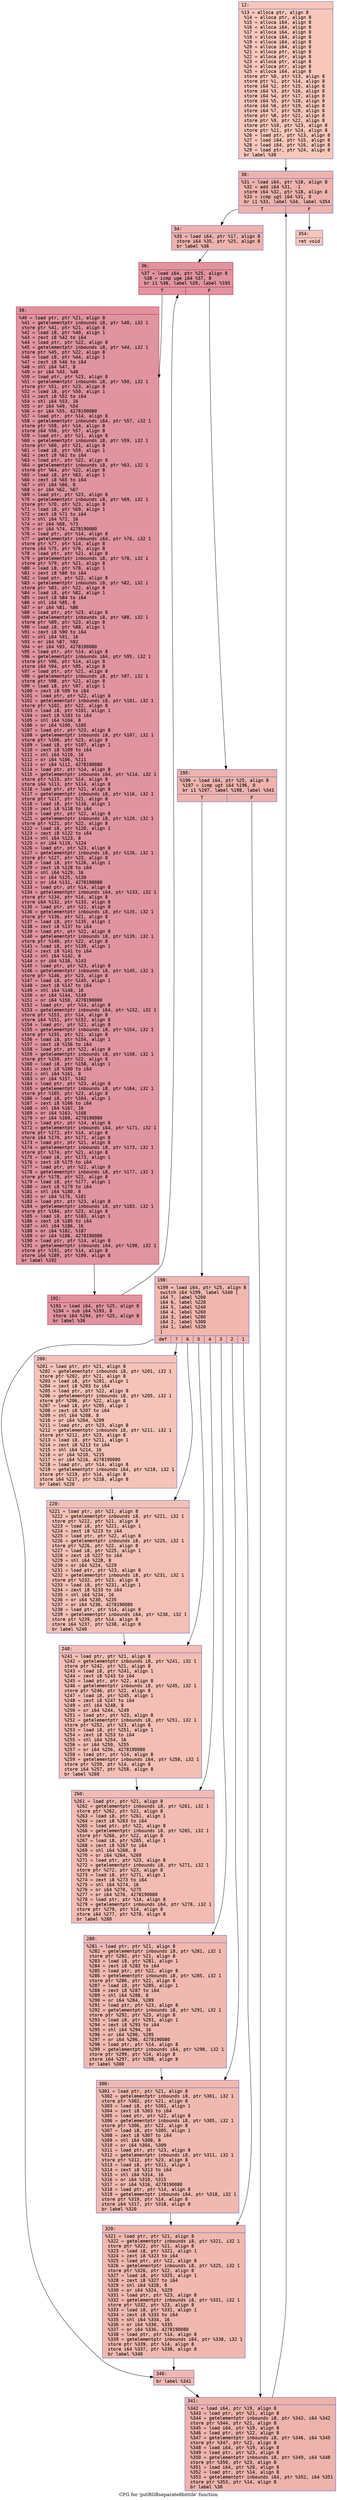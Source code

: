 digraph "CFG for 'putRGBseparate8bittile' function" {
	label="CFG for 'putRGBseparate8bittile' function";

	Node0x600002a27930 [shape=record,color="#3d50c3ff", style=filled, fillcolor="#ec7f6370" fontname="Courier",label="{12:\l|  %13 = alloca ptr, align 8\l  %14 = alloca ptr, align 8\l  %15 = alloca i64, align 8\l  %16 = alloca i64, align 8\l  %17 = alloca i64, align 8\l  %18 = alloca i64, align 8\l  %19 = alloca i64, align 8\l  %20 = alloca i64, align 8\l  %21 = alloca ptr, align 8\l  %22 = alloca ptr, align 8\l  %23 = alloca ptr, align 8\l  %24 = alloca ptr, align 8\l  %25 = alloca i64, align 8\l  store ptr %0, ptr %13, align 8\l  store ptr %1, ptr %14, align 8\l  store i64 %2, ptr %15, align 8\l  store i64 %3, ptr %16, align 8\l  store i64 %4, ptr %17, align 8\l  store i64 %5, ptr %18, align 8\l  store i64 %6, ptr %19, align 8\l  store i64 %7, ptr %20, align 8\l  store ptr %8, ptr %21, align 8\l  store ptr %9, ptr %22, align 8\l  store ptr %10, ptr %23, align 8\l  store ptr %11, ptr %24, align 8\l  %26 = load ptr, ptr %13, align 8\l  %27 = load i64, ptr %15, align 8\l  %28 = load i64, ptr %16, align 8\l  %29 = load ptr, ptr %24, align 8\l  br label %30\l}"];
	Node0x600002a27930 -> Node0x600002a27980[tooltip="12 -> 30\nProbability 100.00%" ];
	Node0x600002a27980 [shape=record,color="#3d50c3ff", style=filled, fillcolor="#d6524470" fontname="Courier",label="{30:\l|  %31 = load i64, ptr %18, align 8\l  %32 = add i64 %31, -1\l  store i64 %32, ptr %18, align 8\l  %33 = icmp ugt i64 %31, 0\l  br i1 %33, label %34, label %354\l|{<s0>T|<s1>F}}"];
	Node0x600002a27980:s0 -> Node0x600002a279d0[tooltip="30 -> 34\nProbability 96.88%" ];
	Node0x600002a27980:s1 -> Node0x600002a27e80[tooltip="30 -> 354\nProbability 3.12%" ];
	Node0x600002a279d0 [shape=record,color="#3d50c3ff", style=filled, fillcolor="#d6524470" fontname="Courier",label="{34:\l|  %35 = load i64, ptr %17, align 8\l  store i64 %35, ptr %25, align 8\l  br label %36\l}"];
	Node0x600002a279d0 -> Node0x600002a27a20[tooltip="34 -> 36\nProbability 100.00%" ];
	Node0x600002a27a20 [shape=record,color="#b70d28ff", style=filled, fillcolor="#b70d2870" fontname="Courier",label="{36:\l|  %37 = load i64, ptr %25, align 8\l  %38 = icmp uge i64 %37, 8\l  br i1 %38, label %39, label %195\l|{<s0>T|<s1>F}}"];
	Node0x600002a27a20:s0 -> Node0x600002a27a70[tooltip="36 -> 39\nProbability 96.88%" ];
	Node0x600002a27a20:s1 -> Node0x600002a27b10[tooltip="36 -> 195\nProbability 3.12%" ];
	Node0x600002a27a70 [shape=record,color="#b70d28ff", style=filled, fillcolor="#b70d2870" fontname="Courier",label="{39:\l|  %40 = load ptr, ptr %21, align 8\l  %41 = getelementptr inbounds i8, ptr %40, i32 1\l  store ptr %41, ptr %21, align 8\l  %42 = load i8, ptr %40, align 1\l  %43 = zext i8 %42 to i64\l  %44 = load ptr, ptr %22, align 8\l  %45 = getelementptr inbounds i8, ptr %44, i32 1\l  store ptr %45, ptr %22, align 8\l  %46 = load i8, ptr %44, align 1\l  %47 = zext i8 %46 to i64\l  %48 = shl i64 %47, 8\l  %49 = or i64 %43, %48\l  %50 = load ptr, ptr %23, align 8\l  %51 = getelementptr inbounds i8, ptr %50, i32 1\l  store ptr %51, ptr %23, align 8\l  %52 = load i8, ptr %50, align 1\l  %53 = zext i8 %52 to i64\l  %54 = shl i64 %53, 16\l  %55 = or i64 %49, %54\l  %56 = or i64 %55, 4278190080\l  %57 = load ptr, ptr %14, align 8\l  %58 = getelementptr inbounds i64, ptr %57, i32 1\l  store ptr %58, ptr %14, align 8\l  store i64 %56, ptr %57, align 8\l  %59 = load ptr, ptr %21, align 8\l  %60 = getelementptr inbounds i8, ptr %59, i32 1\l  store ptr %60, ptr %21, align 8\l  %61 = load i8, ptr %59, align 1\l  %62 = zext i8 %61 to i64\l  %63 = load ptr, ptr %22, align 8\l  %64 = getelementptr inbounds i8, ptr %63, i32 1\l  store ptr %64, ptr %22, align 8\l  %65 = load i8, ptr %63, align 1\l  %66 = zext i8 %65 to i64\l  %67 = shl i64 %66, 8\l  %68 = or i64 %62, %67\l  %69 = load ptr, ptr %23, align 8\l  %70 = getelementptr inbounds i8, ptr %69, i32 1\l  store ptr %70, ptr %23, align 8\l  %71 = load i8, ptr %69, align 1\l  %72 = zext i8 %71 to i64\l  %73 = shl i64 %72, 16\l  %74 = or i64 %68, %73\l  %75 = or i64 %74, 4278190080\l  %76 = load ptr, ptr %14, align 8\l  %77 = getelementptr inbounds i64, ptr %76, i32 1\l  store ptr %77, ptr %14, align 8\l  store i64 %75, ptr %76, align 8\l  %78 = load ptr, ptr %21, align 8\l  %79 = getelementptr inbounds i8, ptr %78, i32 1\l  store ptr %79, ptr %21, align 8\l  %80 = load i8, ptr %78, align 1\l  %81 = zext i8 %80 to i64\l  %82 = load ptr, ptr %22, align 8\l  %83 = getelementptr inbounds i8, ptr %82, i32 1\l  store ptr %83, ptr %22, align 8\l  %84 = load i8, ptr %82, align 1\l  %85 = zext i8 %84 to i64\l  %86 = shl i64 %85, 8\l  %87 = or i64 %81, %86\l  %88 = load ptr, ptr %23, align 8\l  %89 = getelementptr inbounds i8, ptr %88, i32 1\l  store ptr %89, ptr %23, align 8\l  %90 = load i8, ptr %88, align 1\l  %91 = zext i8 %90 to i64\l  %92 = shl i64 %91, 16\l  %93 = or i64 %87, %92\l  %94 = or i64 %93, 4278190080\l  %95 = load ptr, ptr %14, align 8\l  %96 = getelementptr inbounds i64, ptr %95, i32 1\l  store ptr %96, ptr %14, align 8\l  store i64 %94, ptr %95, align 8\l  %97 = load ptr, ptr %21, align 8\l  %98 = getelementptr inbounds i8, ptr %97, i32 1\l  store ptr %98, ptr %21, align 8\l  %99 = load i8, ptr %97, align 1\l  %100 = zext i8 %99 to i64\l  %101 = load ptr, ptr %22, align 8\l  %102 = getelementptr inbounds i8, ptr %101, i32 1\l  store ptr %102, ptr %22, align 8\l  %103 = load i8, ptr %101, align 1\l  %104 = zext i8 %103 to i64\l  %105 = shl i64 %104, 8\l  %106 = or i64 %100, %105\l  %107 = load ptr, ptr %23, align 8\l  %108 = getelementptr inbounds i8, ptr %107, i32 1\l  store ptr %108, ptr %23, align 8\l  %109 = load i8, ptr %107, align 1\l  %110 = zext i8 %109 to i64\l  %111 = shl i64 %110, 16\l  %112 = or i64 %106, %111\l  %113 = or i64 %112, 4278190080\l  %114 = load ptr, ptr %14, align 8\l  %115 = getelementptr inbounds i64, ptr %114, i32 1\l  store ptr %115, ptr %14, align 8\l  store i64 %113, ptr %114, align 8\l  %116 = load ptr, ptr %21, align 8\l  %117 = getelementptr inbounds i8, ptr %116, i32 1\l  store ptr %117, ptr %21, align 8\l  %118 = load i8, ptr %116, align 1\l  %119 = zext i8 %118 to i64\l  %120 = load ptr, ptr %22, align 8\l  %121 = getelementptr inbounds i8, ptr %120, i32 1\l  store ptr %121, ptr %22, align 8\l  %122 = load i8, ptr %120, align 1\l  %123 = zext i8 %122 to i64\l  %124 = shl i64 %123, 8\l  %125 = or i64 %119, %124\l  %126 = load ptr, ptr %23, align 8\l  %127 = getelementptr inbounds i8, ptr %126, i32 1\l  store ptr %127, ptr %23, align 8\l  %128 = load i8, ptr %126, align 1\l  %129 = zext i8 %128 to i64\l  %130 = shl i64 %129, 16\l  %131 = or i64 %125, %130\l  %132 = or i64 %131, 4278190080\l  %133 = load ptr, ptr %14, align 8\l  %134 = getelementptr inbounds i64, ptr %133, i32 1\l  store ptr %134, ptr %14, align 8\l  store i64 %132, ptr %133, align 8\l  %135 = load ptr, ptr %21, align 8\l  %136 = getelementptr inbounds i8, ptr %135, i32 1\l  store ptr %136, ptr %21, align 8\l  %137 = load i8, ptr %135, align 1\l  %138 = zext i8 %137 to i64\l  %139 = load ptr, ptr %22, align 8\l  %140 = getelementptr inbounds i8, ptr %139, i32 1\l  store ptr %140, ptr %22, align 8\l  %141 = load i8, ptr %139, align 1\l  %142 = zext i8 %141 to i64\l  %143 = shl i64 %142, 8\l  %144 = or i64 %138, %143\l  %145 = load ptr, ptr %23, align 8\l  %146 = getelementptr inbounds i8, ptr %145, i32 1\l  store ptr %146, ptr %23, align 8\l  %147 = load i8, ptr %145, align 1\l  %148 = zext i8 %147 to i64\l  %149 = shl i64 %148, 16\l  %150 = or i64 %144, %149\l  %151 = or i64 %150, 4278190080\l  %152 = load ptr, ptr %14, align 8\l  %153 = getelementptr inbounds i64, ptr %152, i32 1\l  store ptr %153, ptr %14, align 8\l  store i64 %151, ptr %152, align 8\l  %154 = load ptr, ptr %21, align 8\l  %155 = getelementptr inbounds i8, ptr %154, i32 1\l  store ptr %155, ptr %21, align 8\l  %156 = load i8, ptr %154, align 1\l  %157 = zext i8 %156 to i64\l  %158 = load ptr, ptr %22, align 8\l  %159 = getelementptr inbounds i8, ptr %158, i32 1\l  store ptr %159, ptr %22, align 8\l  %160 = load i8, ptr %158, align 1\l  %161 = zext i8 %160 to i64\l  %162 = shl i64 %161, 8\l  %163 = or i64 %157, %162\l  %164 = load ptr, ptr %23, align 8\l  %165 = getelementptr inbounds i8, ptr %164, i32 1\l  store ptr %165, ptr %23, align 8\l  %166 = load i8, ptr %164, align 1\l  %167 = zext i8 %166 to i64\l  %168 = shl i64 %167, 16\l  %169 = or i64 %163, %168\l  %170 = or i64 %169, 4278190080\l  %171 = load ptr, ptr %14, align 8\l  %172 = getelementptr inbounds i64, ptr %171, i32 1\l  store ptr %172, ptr %14, align 8\l  store i64 %170, ptr %171, align 8\l  %173 = load ptr, ptr %21, align 8\l  %174 = getelementptr inbounds i8, ptr %173, i32 1\l  store ptr %174, ptr %21, align 8\l  %175 = load i8, ptr %173, align 1\l  %176 = zext i8 %175 to i64\l  %177 = load ptr, ptr %22, align 8\l  %178 = getelementptr inbounds i8, ptr %177, i32 1\l  store ptr %178, ptr %22, align 8\l  %179 = load i8, ptr %177, align 1\l  %180 = zext i8 %179 to i64\l  %181 = shl i64 %180, 8\l  %182 = or i64 %176, %181\l  %183 = load ptr, ptr %23, align 8\l  %184 = getelementptr inbounds i8, ptr %183, i32 1\l  store ptr %184, ptr %23, align 8\l  %185 = load i8, ptr %183, align 1\l  %186 = zext i8 %185 to i64\l  %187 = shl i64 %186, 16\l  %188 = or i64 %182, %187\l  %189 = or i64 %188, 4278190080\l  %190 = load ptr, ptr %14, align 8\l  %191 = getelementptr inbounds i64, ptr %190, i32 1\l  store ptr %191, ptr %14, align 8\l  store i64 %189, ptr %190, align 8\l  br label %192\l}"];
	Node0x600002a27a70 -> Node0x600002a27ac0[tooltip="39 -> 192\nProbability 100.00%" ];
	Node0x600002a27ac0 [shape=record,color="#b70d28ff", style=filled, fillcolor="#b70d2870" fontname="Courier",label="{192:\l|  %193 = load i64, ptr %25, align 8\l  %194 = sub i64 %193, 8\l  store i64 %194, ptr %25, align 8\l  br label %36\l}"];
	Node0x600002a27ac0 -> Node0x600002a27a20[tooltip="192 -> 36\nProbability 100.00%" ];
	Node0x600002a27b10 [shape=record,color="#3d50c3ff", style=filled, fillcolor="#d6524470" fontname="Courier",label="{195:\l|  %196 = load i64, ptr %25, align 8\l  %197 = icmp ugt i64 %196, 0\l  br i1 %197, label %198, label %341\l|{<s0>T|<s1>F}}"];
	Node0x600002a27b10:s0 -> Node0x600002a27b60[tooltip="195 -> 198\nProbability 50.00%" ];
	Node0x600002a27b10:s1 -> Node0x600002a27e30[tooltip="195 -> 341\nProbability 50.00%" ];
	Node0x600002a27b60 [shape=record,color="#3d50c3ff", style=filled, fillcolor="#dc5d4a70" fontname="Courier",label="{198:\l|  %199 = load i64, ptr %25, align 8\l  switch i64 %199, label %340 [\l    i64 7, label %200\l    i64 6, label %220\l    i64 5, label %240\l    i64 4, label %260\l    i64 3, label %280\l    i64 2, label %300\l    i64 1, label %320\l  ]\l|{<s0>def|<s1>7|<s2>6|<s3>5|<s4>4|<s5>3|<s6>2|<s7>1}}"];
	Node0x600002a27b60:s0 -> Node0x600002a27de0[tooltip="198 -> 340\nProbability 12.50%" ];
	Node0x600002a27b60:s1 -> Node0x600002a27bb0[tooltip="198 -> 200\nProbability 12.50%" ];
	Node0x600002a27b60:s2 -> Node0x600002a27c00[tooltip="198 -> 220\nProbability 12.50%" ];
	Node0x600002a27b60:s3 -> Node0x600002a27c50[tooltip="198 -> 240\nProbability 12.50%" ];
	Node0x600002a27b60:s4 -> Node0x600002a27ca0[tooltip="198 -> 260\nProbability 12.50%" ];
	Node0x600002a27b60:s5 -> Node0x600002a27cf0[tooltip="198 -> 280\nProbability 12.50%" ];
	Node0x600002a27b60:s6 -> Node0x600002a27d40[tooltip="198 -> 300\nProbability 12.50%" ];
	Node0x600002a27b60:s7 -> Node0x600002a27d90[tooltip="198 -> 320\nProbability 12.50%" ];
	Node0x600002a27bb0 [shape=record,color="#3d50c3ff", style=filled, fillcolor="#e8765c70" fontname="Courier",label="{200:\l|  %201 = load ptr, ptr %21, align 8\l  %202 = getelementptr inbounds i8, ptr %201, i32 1\l  store ptr %202, ptr %21, align 8\l  %203 = load i8, ptr %201, align 1\l  %204 = zext i8 %203 to i64\l  %205 = load ptr, ptr %22, align 8\l  %206 = getelementptr inbounds i8, ptr %205, i32 1\l  store ptr %206, ptr %22, align 8\l  %207 = load i8, ptr %205, align 1\l  %208 = zext i8 %207 to i64\l  %209 = shl i64 %208, 8\l  %210 = or i64 %204, %209\l  %211 = load ptr, ptr %23, align 8\l  %212 = getelementptr inbounds i8, ptr %211, i32 1\l  store ptr %212, ptr %23, align 8\l  %213 = load i8, ptr %211, align 1\l  %214 = zext i8 %213 to i64\l  %215 = shl i64 %214, 16\l  %216 = or i64 %210, %215\l  %217 = or i64 %216, 4278190080\l  %218 = load ptr, ptr %14, align 8\l  %219 = getelementptr inbounds i64, ptr %218, i32 1\l  store ptr %219, ptr %14, align 8\l  store i64 %217, ptr %218, align 8\l  br label %220\l}"];
	Node0x600002a27bb0 -> Node0x600002a27c00[tooltip="200 -> 220\nProbability 100.00%" ];
	Node0x600002a27c00 [shape=record,color="#3d50c3ff", style=filled, fillcolor="#e5705870" fontname="Courier",label="{220:\l|  %221 = load ptr, ptr %21, align 8\l  %222 = getelementptr inbounds i8, ptr %221, i32 1\l  store ptr %222, ptr %21, align 8\l  %223 = load i8, ptr %221, align 1\l  %224 = zext i8 %223 to i64\l  %225 = load ptr, ptr %22, align 8\l  %226 = getelementptr inbounds i8, ptr %225, i32 1\l  store ptr %226, ptr %22, align 8\l  %227 = load i8, ptr %225, align 1\l  %228 = zext i8 %227 to i64\l  %229 = shl i64 %228, 8\l  %230 = or i64 %224, %229\l  %231 = load ptr, ptr %23, align 8\l  %232 = getelementptr inbounds i8, ptr %231, i32 1\l  store ptr %232, ptr %23, align 8\l  %233 = load i8, ptr %231, align 1\l  %234 = zext i8 %233 to i64\l  %235 = shl i64 %234, 16\l  %236 = or i64 %230, %235\l  %237 = or i64 %236, 4278190080\l  %238 = load ptr, ptr %14, align 8\l  %239 = getelementptr inbounds i64, ptr %238, i32 1\l  store ptr %239, ptr %14, align 8\l  store i64 %237, ptr %238, align 8\l  br label %240\l}"];
	Node0x600002a27c00 -> Node0x600002a27c50[tooltip="220 -> 240\nProbability 100.00%" ];
	Node0x600002a27c50 [shape=record,color="#3d50c3ff", style=filled, fillcolor="#e36c5570" fontname="Courier",label="{240:\l|  %241 = load ptr, ptr %21, align 8\l  %242 = getelementptr inbounds i8, ptr %241, i32 1\l  store ptr %242, ptr %21, align 8\l  %243 = load i8, ptr %241, align 1\l  %244 = zext i8 %243 to i64\l  %245 = load ptr, ptr %22, align 8\l  %246 = getelementptr inbounds i8, ptr %245, i32 1\l  store ptr %246, ptr %22, align 8\l  %247 = load i8, ptr %245, align 1\l  %248 = zext i8 %247 to i64\l  %249 = shl i64 %248, 8\l  %250 = or i64 %244, %249\l  %251 = load ptr, ptr %23, align 8\l  %252 = getelementptr inbounds i8, ptr %251, i32 1\l  store ptr %252, ptr %23, align 8\l  %253 = load i8, ptr %251, align 1\l  %254 = zext i8 %253 to i64\l  %255 = shl i64 %254, 16\l  %256 = or i64 %250, %255\l  %257 = or i64 %256, 4278190080\l  %258 = load ptr, ptr %14, align 8\l  %259 = getelementptr inbounds i64, ptr %258, i32 1\l  store ptr %259, ptr %14, align 8\l  store i64 %257, ptr %258, align 8\l  br label %260\l}"];
	Node0x600002a27c50 -> Node0x600002a27ca0[tooltip="240 -> 260\nProbability 100.00%" ];
	Node0x600002a27ca0 [shape=record,color="#3d50c3ff", style=filled, fillcolor="#e1675170" fontname="Courier",label="{260:\l|  %261 = load ptr, ptr %21, align 8\l  %262 = getelementptr inbounds i8, ptr %261, i32 1\l  store ptr %262, ptr %21, align 8\l  %263 = load i8, ptr %261, align 1\l  %264 = zext i8 %263 to i64\l  %265 = load ptr, ptr %22, align 8\l  %266 = getelementptr inbounds i8, ptr %265, i32 1\l  store ptr %266, ptr %22, align 8\l  %267 = load i8, ptr %265, align 1\l  %268 = zext i8 %267 to i64\l  %269 = shl i64 %268, 8\l  %270 = or i64 %264, %269\l  %271 = load ptr, ptr %23, align 8\l  %272 = getelementptr inbounds i8, ptr %271, i32 1\l  store ptr %272, ptr %23, align 8\l  %273 = load i8, ptr %271, align 1\l  %274 = zext i8 %273 to i64\l  %275 = shl i64 %274, 16\l  %276 = or i64 %270, %275\l  %277 = or i64 %276, 4278190080\l  %278 = load ptr, ptr %14, align 8\l  %279 = getelementptr inbounds i64, ptr %278, i32 1\l  store ptr %279, ptr %14, align 8\l  store i64 %277, ptr %278, align 8\l  br label %280\l}"];
	Node0x600002a27ca0 -> Node0x600002a27cf0[tooltip="260 -> 280\nProbability 100.00%" ];
	Node0x600002a27cf0 [shape=record,color="#3d50c3ff", style=filled, fillcolor="#de614d70" fontname="Courier",label="{280:\l|  %281 = load ptr, ptr %21, align 8\l  %282 = getelementptr inbounds i8, ptr %281, i32 1\l  store ptr %282, ptr %21, align 8\l  %283 = load i8, ptr %281, align 1\l  %284 = zext i8 %283 to i64\l  %285 = load ptr, ptr %22, align 8\l  %286 = getelementptr inbounds i8, ptr %285, i32 1\l  store ptr %286, ptr %22, align 8\l  %287 = load i8, ptr %285, align 1\l  %288 = zext i8 %287 to i64\l  %289 = shl i64 %288, 8\l  %290 = or i64 %284, %289\l  %291 = load ptr, ptr %23, align 8\l  %292 = getelementptr inbounds i8, ptr %291, i32 1\l  store ptr %292, ptr %23, align 8\l  %293 = load i8, ptr %291, align 1\l  %294 = zext i8 %293 to i64\l  %295 = shl i64 %294, 16\l  %296 = or i64 %290, %295\l  %297 = or i64 %296, 4278190080\l  %298 = load ptr, ptr %14, align 8\l  %299 = getelementptr inbounds i64, ptr %298, i32 1\l  store ptr %299, ptr %14, align 8\l  store i64 %297, ptr %298, align 8\l  br label %300\l}"];
	Node0x600002a27cf0 -> Node0x600002a27d40[tooltip="280 -> 300\nProbability 100.00%" ];
	Node0x600002a27d40 [shape=record,color="#3d50c3ff", style=filled, fillcolor="#de614d70" fontname="Courier",label="{300:\l|  %301 = load ptr, ptr %21, align 8\l  %302 = getelementptr inbounds i8, ptr %301, i32 1\l  store ptr %302, ptr %21, align 8\l  %303 = load i8, ptr %301, align 1\l  %304 = zext i8 %303 to i64\l  %305 = load ptr, ptr %22, align 8\l  %306 = getelementptr inbounds i8, ptr %305, i32 1\l  store ptr %306, ptr %22, align 8\l  %307 = load i8, ptr %305, align 1\l  %308 = zext i8 %307 to i64\l  %309 = shl i64 %308, 8\l  %310 = or i64 %304, %309\l  %311 = load ptr, ptr %23, align 8\l  %312 = getelementptr inbounds i8, ptr %311, i32 1\l  store ptr %312, ptr %23, align 8\l  %313 = load i8, ptr %311, align 1\l  %314 = zext i8 %313 to i64\l  %315 = shl i64 %314, 16\l  %316 = or i64 %310, %315\l  %317 = or i64 %316, 4278190080\l  %318 = load ptr, ptr %14, align 8\l  %319 = getelementptr inbounds i64, ptr %318, i32 1\l  store ptr %319, ptr %14, align 8\l  store i64 %317, ptr %318, align 8\l  br label %320\l}"];
	Node0x600002a27d40 -> Node0x600002a27d90[tooltip="300 -> 320\nProbability 100.00%" ];
	Node0x600002a27d90 [shape=record,color="#3d50c3ff", style=filled, fillcolor="#dc5d4a70" fontname="Courier",label="{320:\l|  %321 = load ptr, ptr %21, align 8\l  %322 = getelementptr inbounds i8, ptr %321, i32 1\l  store ptr %322, ptr %21, align 8\l  %323 = load i8, ptr %321, align 1\l  %324 = zext i8 %323 to i64\l  %325 = load ptr, ptr %22, align 8\l  %326 = getelementptr inbounds i8, ptr %325, i32 1\l  store ptr %326, ptr %22, align 8\l  %327 = load i8, ptr %325, align 1\l  %328 = zext i8 %327 to i64\l  %329 = shl i64 %328, 8\l  %330 = or i64 %324, %329\l  %331 = load ptr, ptr %23, align 8\l  %332 = getelementptr inbounds i8, ptr %331, i32 1\l  store ptr %332, ptr %23, align 8\l  %333 = load i8, ptr %331, align 1\l  %334 = zext i8 %333 to i64\l  %335 = shl i64 %334, 16\l  %336 = or i64 %330, %335\l  %337 = or i64 %336, 4278190080\l  %338 = load ptr, ptr %14, align 8\l  %339 = getelementptr inbounds i64, ptr %338, i32 1\l  store ptr %339, ptr %14, align 8\l  store i64 %337, ptr %338, align 8\l  br label %340\l}"];
	Node0x600002a27d90 -> Node0x600002a27de0[tooltip="320 -> 340\nProbability 100.00%" ];
	Node0x600002a27de0 [shape=record,color="#3d50c3ff", style=filled, fillcolor="#dc5d4a70" fontname="Courier",label="{340:\l|  br label %341\l}"];
	Node0x600002a27de0 -> Node0x600002a27e30[tooltip="340 -> 341\nProbability 100.00%" ];
	Node0x600002a27e30 [shape=record,color="#3d50c3ff", style=filled, fillcolor="#d6524470" fontname="Courier",label="{341:\l|  %342 = load i64, ptr %19, align 8\l  %343 = load ptr, ptr %21, align 8\l  %344 = getelementptr inbounds i8, ptr %343, i64 %342\l  store ptr %344, ptr %21, align 8\l  %345 = load i64, ptr %19, align 8\l  %346 = load ptr, ptr %22, align 8\l  %347 = getelementptr inbounds i8, ptr %346, i64 %345\l  store ptr %347, ptr %22, align 8\l  %348 = load i64, ptr %19, align 8\l  %349 = load ptr, ptr %23, align 8\l  %350 = getelementptr inbounds i8, ptr %349, i64 %348\l  store ptr %350, ptr %23, align 8\l  %351 = load i64, ptr %20, align 8\l  %352 = load ptr, ptr %14, align 8\l  %353 = getelementptr inbounds i64, ptr %352, i64 %351\l  store ptr %353, ptr %14, align 8\l  br label %30\l}"];
	Node0x600002a27e30 -> Node0x600002a27980[tooltip="341 -> 30\nProbability 100.00%" ];
	Node0x600002a27e80 [shape=record,color="#3d50c3ff", style=filled, fillcolor="#ec7f6370" fontname="Courier",label="{354:\l|  ret void\l}"];
}
